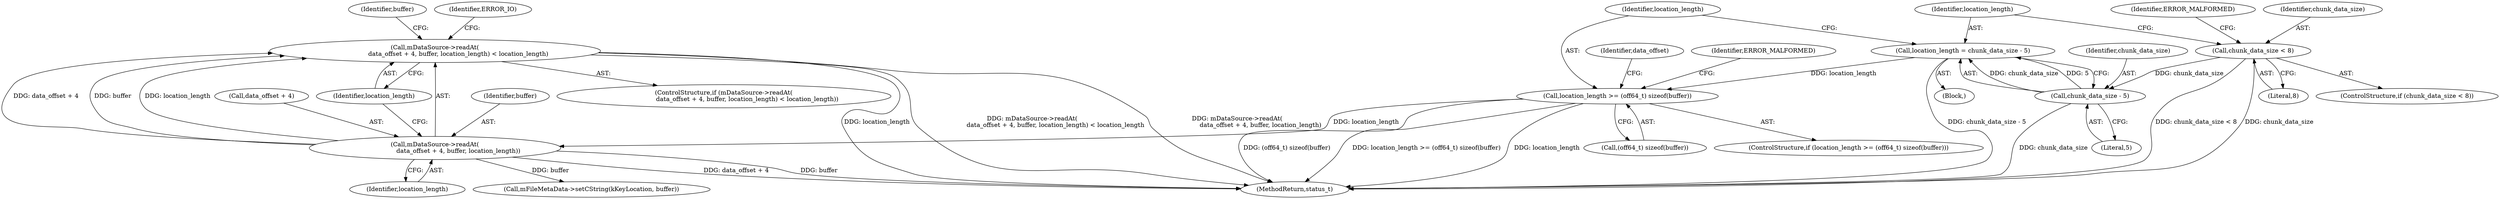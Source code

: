 digraph "0_Android_8a3a2f6ea7defe1a81bb32b3c9f3537f84749b9d@API" {
"1002612" [label="(Call,mDataSource->readAt(\n                        data_offset + 4, buffer, location_length) < location_length)"];
"1002613" [label="(Call,mDataSource->readAt(\n                        data_offset + 4, buffer, location_length))"];
"1002602" [label="(Call,location_length >= (off64_t) sizeof(buffer))"];
"1002596" [label="(Call,location_length = chunk_data_size - 5)"];
"1002598" [label="(Call,chunk_data_size - 5)"];
"1002588" [label="(Call,chunk_data_size < 8)"];
"1002601" [label="(ControlStructure,if (location_length >= (off64_t) sizeof(buffer)))"];
"1002604" [label="(Call,(off64_t) sizeof(buffer))"];
"1002619" [label="(Identifier,location_length)"];
"1002617" [label="(Identifier,buffer)"];
"1002599" [label="(Identifier,chunk_data_size)"];
"1002600" [label="(Literal,5)"];
"1002596" [label="(Call,location_length = chunk_data_size - 5)"];
"1002603" [label="(Identifier,location_length)"];
"1002597" [label="(Identifier,location_length)"];
"1002613" [label="(Call,mDataSource->readAt(\n                        data_offset + 4, buffer, location_length))"];
"1002614" [label="(Call,data_offset + 4)"];
"1002615" [label="(Identifier,data_offset)"];
"1002625" [label="(Identifier,buffer)"];
"1002602" [label="(Call,location_length >= (off64_t) sizeof(buffer))"];
"1002610" [label="(Identifier,ERROR_MALFORMED)"];
"1002598" [label="(Call,chunk_data_size - 5)"];
"1002612" [label="(Call,mDataSource->readAt(\n                        data_offset + 4, buffer, location_length) < location_length)"];
"1002628" [label="(Call,mFileMetaData->setCString(kKeyLocation, buffer))"];
"1003923" [label="(MethodReturn,status_t)"];
"1002589" [label="(Identifier,chunk_data_size)"];
"1002582" [label="(Block,)"];
"1002588" [label="(Call,chunk_data_size < 8)"];
"1002611" [label="(ControlStructure,if (mDataSource->readAt(\n                        data_offset + 4, buffer, location_length) < location_length))"];
"1002590" [label="(Literal,8)"];
"1002593" [label="(Identifier,ERROR_MALFORMED)"];
"1002622" [label="(Identifier,ERROR_IO)"];
"1002618" [label="(Identifier,location_length)"];
"1002587" [label="(ControlStructure,if (chunk_data_size < 8))"];
"1002612" -> "1002611"  [label="AST: "];
"1002612" -> "1002619"  [label="CFG: "];
"1002613" -> "1002612"  [label="AST: "];
"1002619" -> "1002612"  [label="AST: "];
"1002622" -> "1002612"  [label="CFG: "];
"1002625" -> "1002612"  [label="CFG: "];
"1002612" -> "1003923"  [label="DDG: location_length"];
"1002612" -> "1003923"  [label="DDG: mDataSource->readAt(\n                        data_offset + 4, buffer, location_length) < location_length"];
"1002612" -> "1003923"  [label="DDG: mDataSource->readAt(\n                        data_offset + 4, buffer, location_length)"];
"1002613" -> "1002612"  [label="DDG: data_offset + 4"];
"1002613" -> "1002612"  [label="DDG: buffer"];
"1002613" -> "1002612"  [label="DDG: location_length"];
"1002613" -> "1002618"  [label="CFG: "];
"1002614" -> "1002613"  [label="AST: "];
"1002617" -> "1002613"  [label="AST: "];
"1002618" -> "1002613"  [label="AST: "];
"1002619" -> "1002613"  [label="CFG: "];
"1002613" -> "1003923"  [label="DDG: data_offset + 4"];
"1002613" -> "1003923"  [label="DDG: buffer"];
"1002602" -> "1002613"  [label="DDG: location_length"];
"1002613" -> "1002628"  [label="DDG: buffer"];
"1002602" -> "1002601"  [label="AST: "];
"1002602" -> "1002604"  [label="CFG: "];
"1002603" -> "1002602"  [label="AST: "];
"1002604" -> "1002602"  [label="AST: "];
"1002610" -> "1002602"  [label="CFG: "];
"1002615" -> "1002602"  [label="CFG: "];
"1002602" -> "1003923"  [label="DDG: location_length >= (off64_t) sizeof(buffer)"];
"1002602" -> "1003923"  [label="DDG: location_length"];
"1002602" -> "1003923"  [label="DDG: (off64_t) sizeof(buffer)"];
"1002596" -> "1002602"  [label="DDG: location_length"];
"1002596" -> "1002582"  [label="AST: "];
"1002596" -> "1002598"  [label="CFG: "];
"1002597" -> "1002596"  [label="AST: "];
"1002598" -> "1002596"  [label="AST: "];
"1002603" -> "1002596"  [label="CFG: "];
"1002596" -> "1003923"  [label="DDG: chunk_data_size - 5"];
"1002598" -> "1002596"  [label="DDG: chunk_data_size"];
"1002598" -> "1002596"  [label="DDG: 5"];
"1002598" -> "1002600"  [label="CFG: "];
"1002599" -> "1002598"  [label="AST: "];
"1002600" -> "1002598"  [label="AST: "];
"1002598" -> "1003923"  [label="DDG: chunk_data_size"];
"1002588" -> "1002598"  [label="DDG: chunk_data_size"];
"1002588" -> "1002587"  [label="AST: "];
"1002588" -> "1002590"  [label="CFG: "];
"1002589" -> "1002588"  [label="AST: "];
"1002590" -> "1002588"  [label="AST: "];
"1002593" -> "1002588"  [label="CFG: "];
"1002597" -> "1002588"  [label="CFG: "];
"1002588" -> "1003923"  [label="DDG: chunk_data_size < 8"];
"1002588" -> "1003923"  [label="DDG: chunk_data_size"];
}
